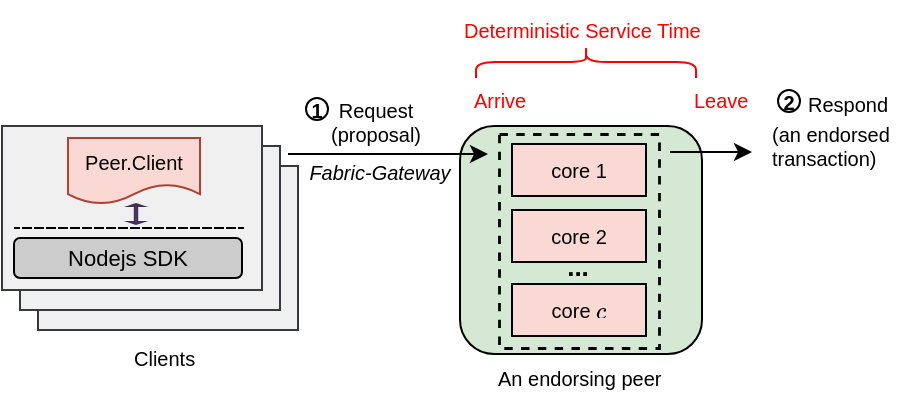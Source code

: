 <mxfile version="20.6.2" type="device"><diagram id="aW8BC6xyf7XYzy20FpQa" name="Page-1"><mxGraphModel dx="1002" dy="615" grid="1" gridSize="10" guides="1" tooltips="1" connect="1" arrows="1" fold="1" page="1" pageScale="1" pageWidth="827" pageHeight="1169" math="1" shadow="0"><root><mxCell id="0"/><mxCell id="1" parent="0"/><mxCell id="qKfENgX-lE7Lz8fzQS4i-13" value="" style="rounded=0;whiteSpace=wrap;html=1;fillColor=#F0F0F0;strokeColor=#36393d;" parent="1" vertex="1"><mxGeometry x="193" y="326" width="130" height="82" as="geometry"/></mxCell><mxCell id="qKfENgX-lE7Lz8fzQS4i-1" value="" style="rounded=0;whiteSpace=wrap;html=1;fillColor=#F0F0F0;strokeColor=#36393d;" parent="1" vertex="1"><mxGeometry x="184" y="316" width="130" height="82" as="geometry"/></mxCell><mxCell id="qKfENgX-lE7Lz8fzQS4i-7" value="" style="rounded=0;whiteSpace=wrap;html=1;fillColor=#F0F0F0;strokeColor=#36393d;" parent="1" vertex="1"><mxGeometry x="175" y="306" width="130" height="82" as="geometry"/></mxCell><mxCell id="qKfENgX-lE7Lz8fzQS4i-8" value="Nodejs SDK" style="rounded=1;whiteSpace=wrap;html=1;fontSize=11;fillColor=#CCCCCC;strokeColor=#000000;" parent="1" vertex="1"><mxGeometry x="181" y="362" width="114" height="20" as="geometry"/></mxCell><mxCell id="qKfENgX-lE7Lz8fzQS4i-9" value="" style="endArrow=none;dashed=1;html=1;rounded=0;fontColor=#000000;shape=link;sketch=0;width=0;" parent="1" edge="1"><mxGeometry width="50" height="50" relative="1" as="geometry"><mxPoint x="296" y="357.0" as="sourcePoint"/><mxPoint x="181" y="357.0" as="targetPoint"/></mxGeometry></mxCell><mxCell id="qKfENgX-lE7Lz8fzQS4i-10" value="" style="html=1;shadow=0;dashed=0;align=center;verticalAlign=middle;shape=mxgraph.arrows2.twoWayArrow;dy=0.8;dx=1.0;fontColor=#ffffff;strokeColor=#432D57;fillColor=#76608a;direction=south;" parent="1" vertex="1"><mxGeometry x="239" y="345" width="6" height="10" as="geometry"/></mxCell><mxCell id="qKfENgX-lE7Lz8fzQS4i-11" value="&lt;font style=&quot;font-size: 10px;&quot;&gt;Peer.Client&lt;/font&gt;" style="shape=document;whiteSpace=wrap;html=1;boundedLbl=1;fillColor=#fad9d5;strokeColor=#ae4132;" parent="1" vertex="1"><mxGeometry x="208" y="312" width="66" height="33" as="geometry"/></mxCell><mxCell id="qKfENgX-lE7Lz8fzQS4i-15" value="" style="rounded=1;whiteSpace=wrap;html=1;fillColor=#D5E8D4;shadow=0;" parent="1" vertex="1"><mxGeometry x="404" y="306" width="121" height="114" as="geometry"/></mxCell><mxCell id="qKfENgX-lE7Lz8fzQS4i-42" value="&lt;font style=&quot;font-size: 10px;&quot;&gt;core 1&lt;/font&gt;" style="rounded=0;whiteSpace=wrap;html=1;fillColor=#FAD9D5;strokeColor=#000000;" parent="1" vertex="1"><mxGeometry x="430" y="315" width="67" height="26" as="geometry"/></mxCell><mxCell id="qKfENgX-lE7Lz8fzQS4i-60" value="Arrive" style="text;strokeColor=none;fillColor=none;align=left;verticalAlign=middle;spacingLeft=4;spacingRight=4;overflow=hidden;points=[[0,0.5],[1,0.5]];portConstraint=eastwest;rotatable=0;fontSize=10;fontColor=#FF0000;" parent="1" vertex="1"><mxGeometry x="405" y="278" width="80" height="30" as="geometry"/></mxCell><mxCell id="qKfENgX-lE7Lz8fzQS4i-61" value="" style="endArrow=classic;html=1;rounded=0;fontSize=10;curved=1;" parent="1" edge="1"><mxGeometry width="50" height="50" relative="1" as="geometry"><mxPoint x="318" y="320" as="sourcePoint"/><mxPoint x="418" y="320" as="targetPoint"/></mxGeometry></mxCell><mxCell id="qKfENgX-lE7Lz8fzQS4i-62" value="1" style="ellipse;whiteSpace=wrap;html=1;aspect=fixed;fontSize=10;strokeColor=#000000;fillColor=#FFFFFF;fontStyle=1" parent="1" vertex="1"><mxGeometry x="327" y="292" width="11" height="11" as="geometry"/></mxCell><mxCell id="qKfENgX-lE7Lz8fzQS4i-73" value="&lt;font color=&quot;#000000&quot;&gt;Request &lt;br&gt;(proposal)&lt;/font&gt;" style="text;html=1;strokeColor=none;fillColor=none;align=center;verticalAlign=middle;whiteSpace=wrap;rounded=0;shadow=0;fontSize=10;fontColor=#0000CC;" parent="1" vertex="1"><mxGeometry x="322" y="289" width="80" height="30" as="geometry"/></mxCell><mxCell id="qKfENgX-lE7Lz8fzQS4i-74" value="" style="endArrow=classic;html=1;rounded=0;fontSize=10;fontColor=#000000;curved=1;" parent="1" edge="1"><mxGeometry width="50" height="50" relative="1" as="geometry"><mxPoint x="509" y="319" as="sourcePoint"/><mxPoint x="550" y="319" as="targetPoint"/></mxGeometry></mxCell><mxCell id="qKfENgX-lE7Lz8fzQS4i-75" value="2" style="ellipse;whiteSpace=wrap;html=1;aspect=fixed;fontSize=10;strokeColor=#000000;fillColor=#FFFFFF;fontStyle=1" parent="1" vertex="1"><mxGeometry x="563" y="288" width="11" height="11" as="geometry"/></mxCell><mxCell id="qKfENgX-lE7Lz8fzQS4i-76" value="Leave" style="text;strokeColor=none;fillColor=none;align=left;verticalAlign=middle;spacingLeft=4;spacingRight=4;overflow=hidden;points=[[0,0.5],[1,0.5]];portConstraint=eastwest;rotatable=0;fontSize=10;fontColor=#FF0000;" parent="1" vertex="1"><mxGeometry x="515" y="278" width="45" height="30" as="geometry"/></mxCell><mxCell id="qKfENgX-lE7Lz8fzQS4i-78" value="(an endorsed &#10;transaction)" style="text;strokeColor=none;fillColor=none;align=left;verticalAlign=middle;spacingLeft=4;spacingRight=4;overflow=hidden;points=[[0,0.5],[1,0.5]];portConstraint=eastwest;rotatable=0;fontSize=10;fontColor=#000000;" parent="1" vertex="1"><mxGeometry x="554" y="301" width="76" height="30" as="geometry"/></mxCell><mxCell id="D1b6CC4PXVBS12xehJpQ-1" value="&lt;font color=&quot;#000000&quot;&gt;&lt;i&gt;Fabric-Gateway&lt;/i&gt;&lt;/font&gt;" style="text;html=1;strokeColor=none;fillColor=none;align=center;verticalAlign=middle;whiteSpace=wrap;rounded=0;shadow=0;fontSize=10;fontColor=#0000CC;" parent="1" vertex="1"><mxGeometry x="324" y="314" width="80" height="30" as="geometry"/></mxCell><mxCell id="nLyv_cM34O3O0g81KhTM-1" value="&lt;font style=&quot;font-size: 10px;&quot;&gt;core 2&lt;/font&gt;" style="rounded=0;whiteSpace=wrap;html=1;fillColor=#FAD9D5;strokeColor=#000000;" parent="1" vertex="1"><mxGeometry x="430" y="348" width="67" height="26" as="geometry"/></mxCell><mxCell id="nLyv_cM34O3O0g81KhTM-2" value="&lt;font style=&quot;font-size: 10px;&quot;&gt;core &lt;svg style=&quot;vertical-align: -0.025ex;&quot; xmlns:xlink=&quot;http://www.w3.org/1999/xlink&quot; viewBox=&quot;0 -442 433 453&quot; role=&quot;img&quot; height=&quot;1.025ex&quot; width=&quot;0.98ex&quot; xmlns=&quot;http://www.w3.org/2000/svg&quot;&gt;&lt;defs&gt;&lt;path d=&quot;M34 159Q34 268 120 355T306 442Q362 442 394 418T427 355Q427 326 408 306T360 285Q341 285 330 295T319 325T330 359T352 380T366 386H367Q367 388 361 392T340 400T306 404Q276 404 249 390Q228 381 206 359Q162 315 142 235T121 119Q121 73 147 50Q169 26 205 26H209Q321 26 394 111Q403 121 406 121Q410 121 419 112T429 98T420 83T391 55T346 25T282 0T202 -11Q127 -11 81 37T34 159Z&quot; id=&quot;MJX-2-TEX-I-1D450&quot;&gt;&lt;/path&gt;&lt;/defs&gt;&lt;g transform=&quot;scale(1,-1)&quot; stroke-width=&quot;0&quot; fill=&quot;currentColor&quot; stroke=&quot;currentColor&quot;&gt;&lt;g data-mml-node=&quot;math&quot;&gt;&lt;g data-mml-node=&quot;mi&quot;&gt;&lt;use xlink:href=&quot;#MJX-2-TEX-I-1D450&quot; data-c=&quot;1D450&quot;&gt;&lt;/use&gt;&lt;/g&gt;&lt;/g&gt;&lt;/g&gt;&lt;/svg&gt;&lt;/font&gt;" style="rounded=0;whiteSpace=wrap;html=1;fillColor=#FAD9D5;strokeColor=#000000;" parent="1" vertex="1"><mxGeometry x="430" y="385" width="67" height="26" as="geometry"/></mxCell><mxCell id="nLyv_cM34O3O0g81KhTM-4" value="&lt;b&gt;&lt;font style=&quot;font-size: 13px;&quot;&gt;...&lt;/font&gt;&lt;/b&gt;" style="text;html=1;strokeColor=none;fillColor=none;align=center;verticalAlign=middle;whiteSpace=wrap;rounded=0;fontSize=10;" parent="1" vertex="1"><mxGeometry x="433" y="361" width="60" height="30" as="geometry"/></mxCell><mxCell id="nLyv_cM34O3O0g81KhTM-5" value="" style="rounded=0;whiteSpace=wrap;html=1;fillColor=none;dashed=1;strokeWidth=1.4;" parent="1" vertex="1"><mxGeometry x="423.5" y="310" width="80" height="107" as="geometry"/></mxCell><mxCell id="EZA2vkf-eeMvbSpHGTNi-1" value="Respond" style="text;strokeColor=none;fillColor=none;align=left;verticalAlign=middle;spacingLeft=4;spacingRight=4;overflow=hidden;points=[[0,0.5],[1,0.5]];portConstraint=eastwest;rotatable=0;fontSize=10;fontColor=#000000;" parent="1" vertex="1"><mxGeometry x="572" y="280" width="58" height="30" as="geometry"/></mxCell><mxCell id="EZA2vkf-eeMvbSpHGTNi-2" value="" style="shape=curlyBracket;whiteSpace=wrap;html=1;rounded=1;labelPosition=left;verticalLabelPosition=middle;align=right;verticalAlign=middle;rotation=90;strokeColor=#FF0000;" parent="1" vertex="1"><mxGeometry x="459" y="219" width="16" height="110" as="geometry"/></mxCell><mxCell id="EZA2vkf-eeMvbSpHGTNi-3" value="Deterministic Service Time" style="text;strokeColor=none;fillColor=none;align=left;verticalAlign=middle;spacingLeft=4;spacingRight=4;overflow=hidden;points=[[0,0.5],[1,0.5]];portConstraint=eastwest;rotatable=0;fontSize=10;fontColor=#FF0000;" parent="1" vertex="1"><mxGeometry x="400" y="243" width="140" height="30" as="geometry"/></mxCell><mxCell id="qXrCnPMYwg_ESG51_VQg-1" value="An endorsing peer" style="text;strokeColor=none;fillColor=none;align=left;verticalAlign=middle;spacingLeft=4;spacingRight=4;overflow=hidden;points=[[0,0.5],[1,0.5]];portConstraint=eastwest;rotatable=0;fontSize=10;fontColor=#000000;" parent="1" vertex="1"><mxGeometry x="417" y="417" width="103" height="30" as="geometry"/></mxCell><mxCell id="qXrCnPMYwg_ESG51_VQg-2" value="Clients" style="text;strokeColor=none;fillColor=none;align=left;verticalAlign=middle;spacingLeft=4;spacingRight=4;overflow=hidden;points=[[0,0.5],[1,0.5]];portConstraint=eastwest;rotatable=0;fontSize=10;fontColor=#000000;" parent="1" vertex="1"><mxGeometry x="235" y="407" width="103" height="30" as="geometry"/></mxCell></root></mxGraphModel></diagram></mxfile>